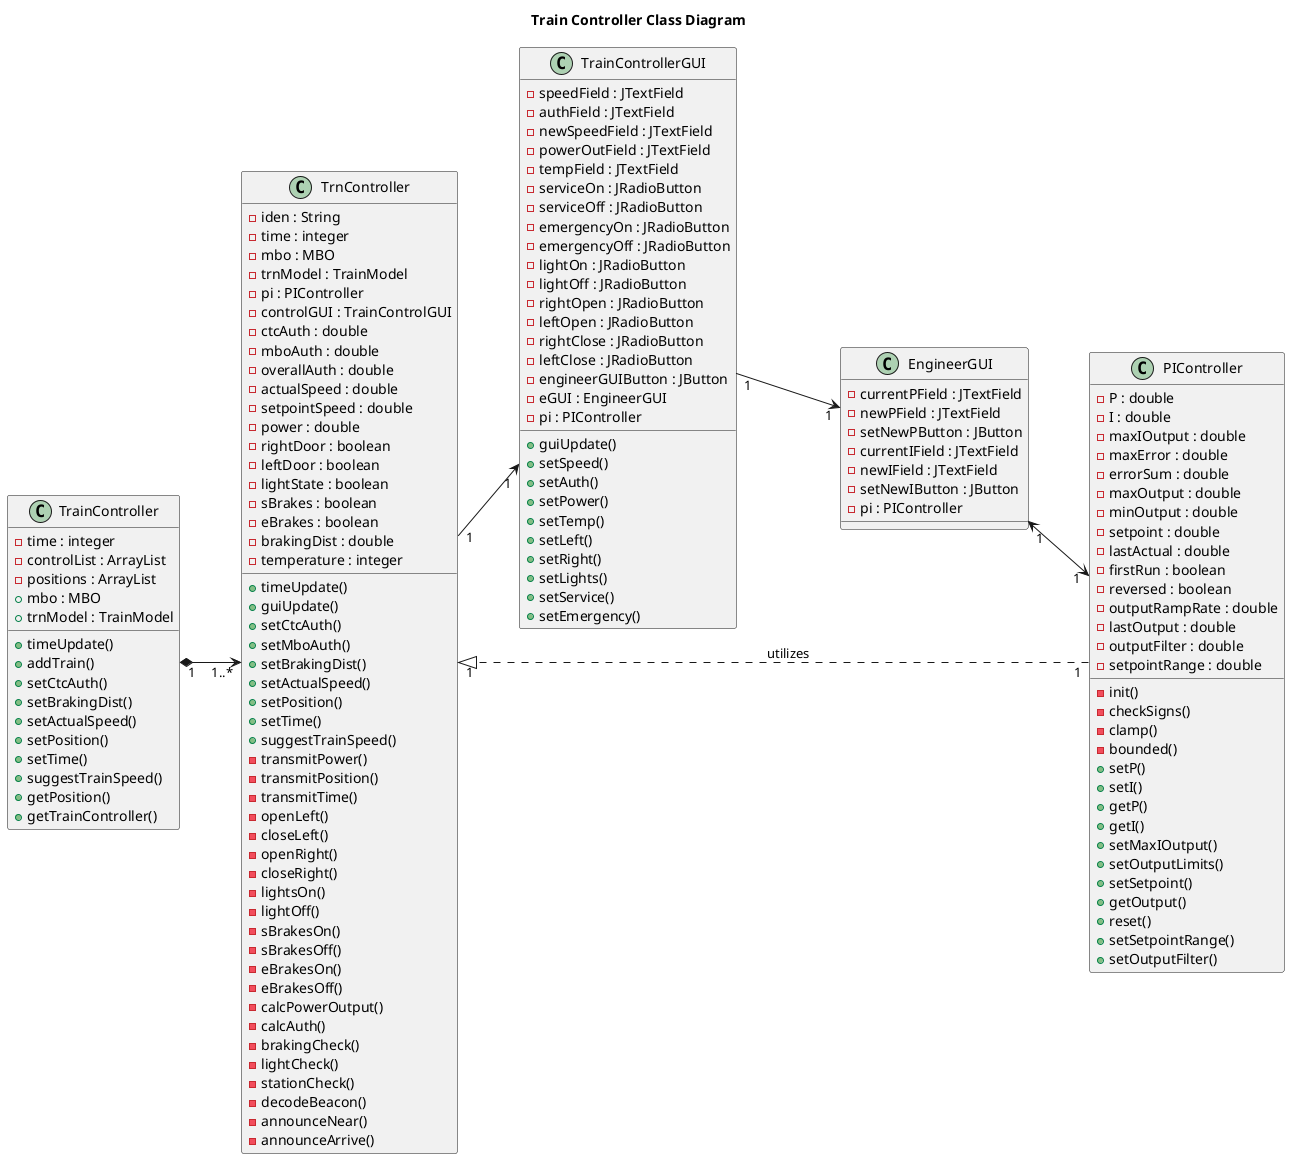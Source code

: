 @startuml

title Train Controller Class Diagram

class TrainController {
	-time : integer
	-controlList : ArrayList
	-positions : ArrayList
	+mbo : MBO
	+trnModel : TrainModel
	+timeUpdate()
	+addTrain()
	+setCtcAuth()
	+setBrakingDist()
	+setActualSpeed()
	+setPosition()
	+setTime()
	+suggestTrainSpeed()
	+getPosition()
	+getTrainController()
}

class TrnController {
	-iden : String
	-time : integer
	-mbo : MBO
	-trnModel : TrainModel
	-pi : PIController
	-controlGUI : TrainControlGUI
	-ctcAuth : double
	-mboAuth : double
	-overallAuth : double
	-actualSpeed : double
	-setpointSpeed : double
	-power : double
	-rightDoor : boolean
	-leftDoor : boolean
	-lightState : boolean
	-sBrakes : boolean
	-eBrakes : boolean
	-brakingDist : double
	-temperature : integer
	+timeUpdate()
	+guiUpdate()
	+setCtcAuth()
	+setMboAuth()
	+setBrakingDist()
	+setActualSpeed()
	+setPosition()
	+setTime()
	+suggestTrainSpeed()
	-transmitPower()
	-transmitPosition()
	-transmitTime()
	-openLeft()
	-closeLeft()
	-openRight()
	-closeRight()
	-lightsOn()
	-lightOff()
	-sBrakesOn()
	-sBrakesOff()
	-eBrakesOn()
	-eBrakesOff()
	-calcPowerOutput()
	-calcAuth()
	-brakingCheck()
	-lightCheck()
	-stationCheck()
	-decodeBeacon()
	-announceNear()
	-announceArrive()
}

class TrainControllerGUI {
	-speedField : JTextField
	-authField : JTextField
	-newSpeedField : JTextField
	-powerOutField : JTextField
	-tempField : JTextField
	-serviceOn : JRadioButton
	-serviceOff : JRadioButton
	-emergencyOn : JRadioButton
	-emergencyOff : JRadioButton
	-lightOn : JRadioButton
	-lightOff : JRadioButton
	-rightOpen : JRadioButton
	-leftOpen : JRadioButton
	-rightClose : JRadioButton
	-leftClose : JRadioButton
	-engineerGUIButton : JButton
	-eGUI : EngineerGUI
	-pi : PIController
	+guiUpdate()
	+setSpeed()
	+setAuth()
	+setPower()
	+setTemp()
	+setLeft()
	+setRight()
	+setLights()
	+setService()
	+setEmergency()
}

class EngineerGUI {
	-currentPField : JTextField
	-newPField : JTextField
	-setNewPButton : JButton
	-currentIField : JTextField
	-newIField : JTextField
	-setNewIButton : JButton
	-pi : PIController
}

class PIController {
	-P : double
	-I : double
	-maxIOutput : double
	-maxError : double
	-errorSum : double
	-maxOutput : double
	-minOutput : double
	-setpoint : double
	-lastActual : double
	-firstRun : boolean
	-reversed : boolean
	-outputRampRate : double
	-lastOutput : double
	-outputFilter : double
	-setpointRange : double
	-init()
	-checkSigns()
	-clamp()
	-bounded()
	+setP()
	+setI()
	+getP()
	+getI()
	+setMaxIOutput()
	+setOutputLimits()
	+setSetpoint()
	+getOutput()
	+reset()
	+setSetpointRange()
	+setOutputFilter()
}

left to right direction

TrainController "1" *--> "1..*" TrnController
TrnController "1" --> "1" TrainControllerGUI
TrainControllerGUI "1" --> "1" EngineerGUI
EngineerGUI "1" <--> "1" PIController
PIController "1" ..|> "1" TrnController : utilizes

@enduml